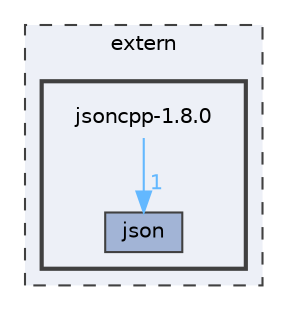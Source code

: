 digraph "/home/alexandros/Documents/PLT/V4/pokemon-championship/extern/jsoncpp-1.8.0"
{
 // LATEX_PDF_SIZE
  bgcolor="transparent";
  edge [fontname=Helvetica,fontsize=10,labelfontname=Helvetica,labelfontsize=10];
  node [fontname=Helvetica,fontsize=10,shape=box,height=0.2,width=0.4];
  compound=true
  subgraph clusterdir_dc9e1e299a0b26f222fe6c0a872463f0 {
    graph [ bgcolor="#edf0f7", pencolor="grey25", label="extern", fontname=Helvetica,fontsize=10 style="filled,dashed", URL="dir_dc9e1e299a0b26f222fe6c0a872463f0.html",tooltip=""]
  subgraph clusterdir_bdd7ea06f6b4e18d85e3206db4129210 {
    graph [ bgcolor="#edf0f7", pencolor="grey25", label="", fontname=Helvetica,fontsize=10 style="filled,bold", URL="dir_bdd7ea06f6b4e18d85e3206db4129210.html",tooltip=""]
    dir_bdd7ea06f6b4e18d85e3206db4129210 [shape=plaintext, label="jsoncpp-1.8.0"];
  dir_e095cb230af9064cc3d5484984cba957 [label="json", fillcolor="#a2b4d6", color="grey25", style="filled", URL="dir_e095cb230af9064cc3d5484984cba957.html",tooltip=""];
  }
  }
  dir_bdd7ea06f6b4e18d85e3206db4129210->dir_e095cb230af9064cc3d5484984cba957 [headlabel="1", labeldistance=1.5 headhref="dir_000025_000024.html" color="steelblue1" fontcolor="steelblue1"];
}
